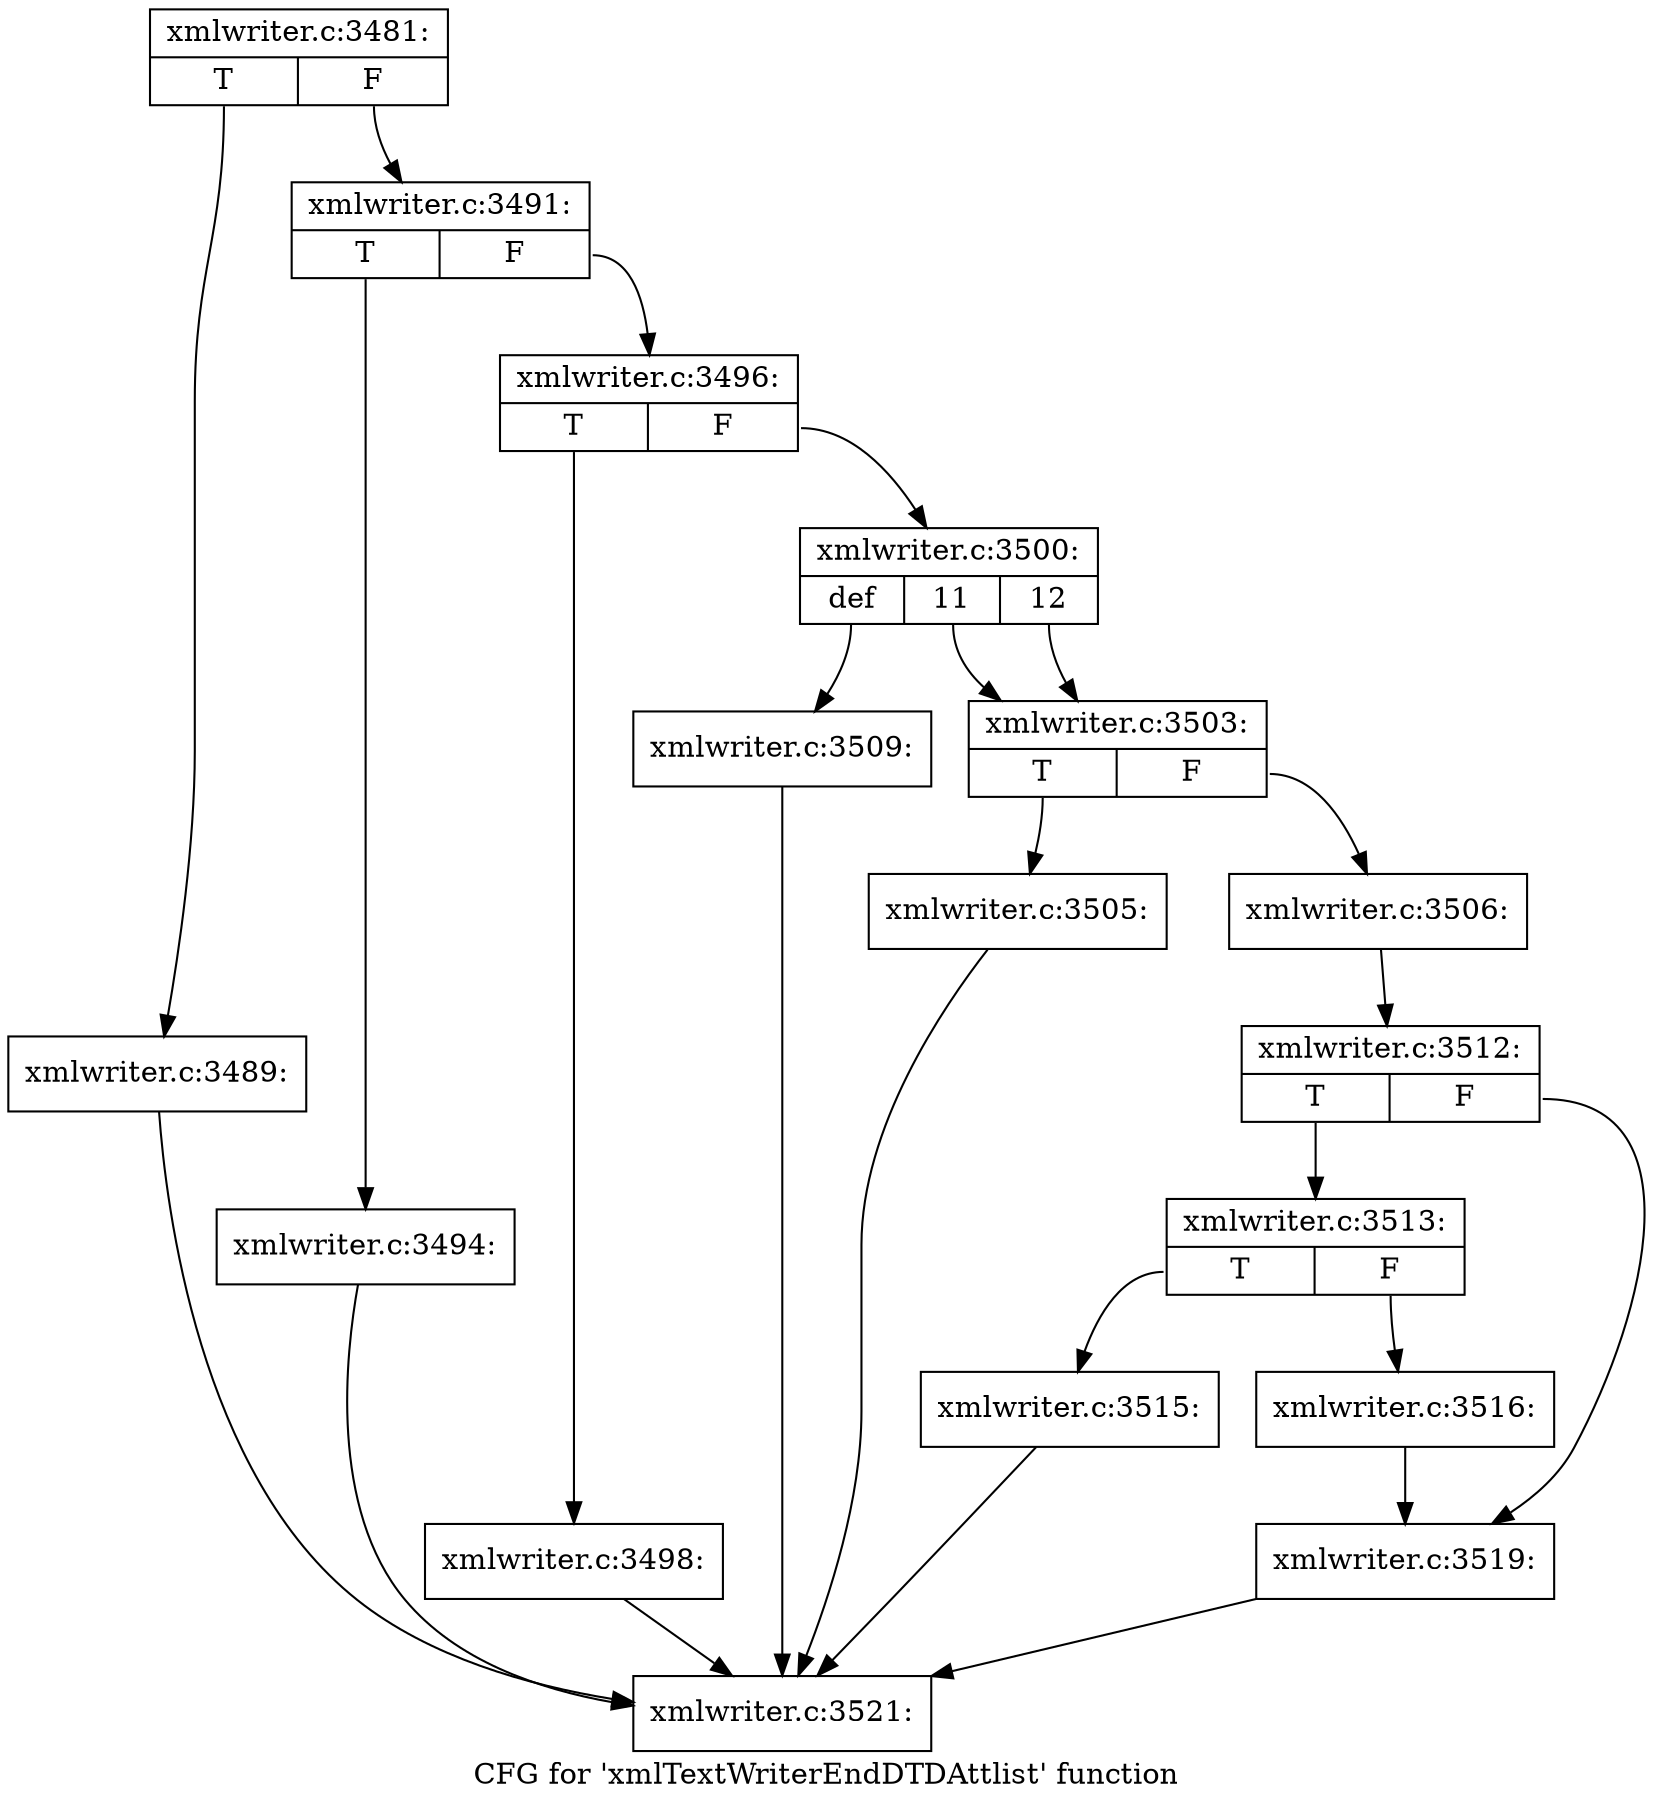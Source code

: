 digraph "CFG for 'xmlTextWriterEndDTDAttlist' function" {
	label="CFG for 'xmlTextWriterEndDTDAttlist' function";

	Node0x40b2490 [shape=record,label="{xmlwriter.c:3481:|{<s0>T|<s1>F}}"];
	Node0x40b2490:s0 -> Node0x40bf0a0;
	Node0x40b2490:s1 -> Node0x40bf0f0;
	Node0x40bf0a0 [shape=record,label="{xmlwriter.c:3489:}"];
	Node0x40bf0a0 -> Node0x40c0770;
	Node0x40bf0f0 [shape=record,label="{xmlwriter.c:3491:|{<s0>T|<s1>F}}"];
	Node0x40bf0f0:s0 -> Node0x40bf9f0;
	Node0x40bf0f0:s1 -> Node0x40bfa40;
	Node0x40bf9f0 [shape=record,label="{xmlwriter.c:3494:}"];
	Node0x40bf9f0 -> Node0x40c0770;
	Node0x40bfa40 [shape=record,label="{xmlwriter.c:3496:|{<s0>T|<s1>F}}"];
	Node0x40bfa40:s0 -> Node0x40c0190;
	Node0x40bfa40:s1 -> Node0x40c01e0;
	Node0x40c0190 [shape=record,label="{xmlwriter.c:3498:}"];
	Node0x40c0190 -> Node0x40c0770;
	Node0x40c01e0 [shape=record,label="{xmlwriter.c:3500:|{<s0>def|<s1>11|<s2>12}}"];
	Node0x40c01e0:s0 -> Node0x40c0860;
	Node0x40c01e0:s1 -> Node0x40c0ba0;
	Node0x40c01e0:s2 -> Node0x40c0ba0;
	Node0x40c0ba0 [shape=record,label="{xmlwriter.c:3503:|{<s0>T|<s1>F}}"];
	Node0x40c0ba0:s0 -> Node0x40c1030;
	Node0x40c0ba0:s1 -> Node0x40c1080;
	Node0x40c1030 [shape=record,label="{xmlwriter.c:3505:}"];
	Node0x40c1030 -> Node0x40c0770;
	Node0x40c1080 [shape=record,label="{xmlwriter.c:3506:}"];
	Node0x40c1080 -> Node0x40c0600;
	Node0x40c0860 [shape=record,label="{xmlwriter.c:3509:}"];
	Node0x40c0860 -> Node0x40c0770;
	Node0x40c0600 [shape=record,label="{xmlwriter.c:3512:|{<s0>T|<s1>F}}"];
	Node0x40c0600:s0 -> Node0x40c19c0;
	Node0x40c0600:s1 -> Node0x40c1a10;
	Node0x40c19c0 [shape=record,label="{xmlwriter.c:3513:|{<s0>T|<s1>F}}"];
	Node0x40c19c0:s0 -> Node0x40c21e0;
	Node0x40c19c0:s1 -> Node0x40c2230;
	Node0x40c21e0 [shape=record,label="{xmlwriter.c:3515:}"];
	Node0x40c21e0 -> Node0x40c0770;
	Node0x40c2230 [shape=record,label="{xmlwriter.c:3516:}"];
	Node0x40c2230 -> Node0x40c1a10;
	Node0x40c1a10 [shape=record,label="{xmlwriter.c:3519:}"];
	Node0x40c1a10 -> Node0x40c0770;
	Node0x40c0770 [shape=record,label="{xmlwriter.c:3521:}"];
}
